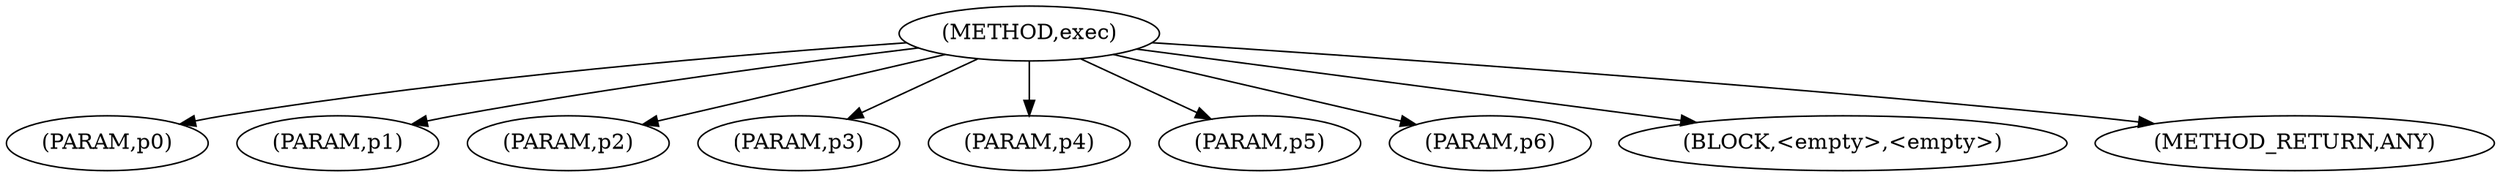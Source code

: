 digraph "exec" {  
"558" [label = <(METHOD,exec)> ]
"559" [label = <(PARAM,p0)> ]
"560" [label = <(PARAM,p1)> ]
"561" [label = <(PARAM,p2)> ]
"562" [label = <(PARAM,p3)> ]
"563" [label = <(PARAM,p4)> ]
"564" [label = <(PARAM,p5)> ]
"565" [label = <(PARAM,p6)> ]
"566" [label = <(BLOCK,&lt;empty&gt;,&lt;empty&gt;)> ]
"567" [label = <(METHOD_RETURN,ANY)> ]
  "558" -> "559" 
  "558" -> "560" 
  "558" -> "566" 
  "558" -> "561" 
  "558" -> "567" 
  "558" -> "562" 
  "558" -> "563" 
  "558" -> "564" 
  "558" -> "565" 
}
